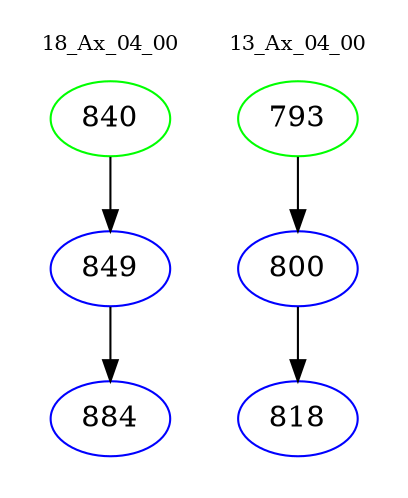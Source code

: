 digraph{
subgraph cluster_0 {
color = white
label = "18_Ax_04_00";
fontsize=10;
T0_840 [label="840", color="green"]
T0_840 -> T0_849 [color="black"]
T0_849 [label="849", color="blue"]
T0_849 -> T0_884 [color="black"]
T0_884 [label="884", color="blue"]
}
subgraph cluster_1 {
color = white
label = "13_Ax_04_00";
fontsize=10;
T1_793 [label="793", color="green"]
T1_793 -> T1_800 [color="black"]
T1_800 [label="800", color="blue"]
T1_800 -> T1_818 [color="black"]
T1_818 [label="818", color="blue"]
}
}
